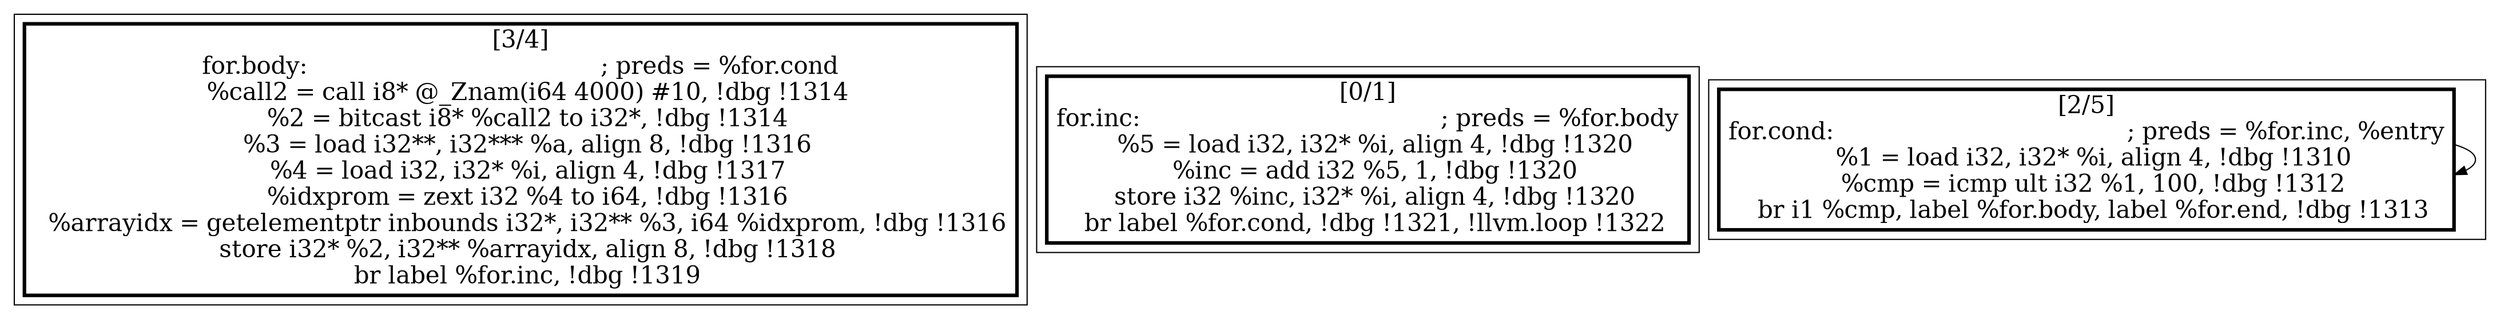 
digraph G {





subgraph cluster2 {


node716 [penwidth=3.0,fontsize=20,shape=rectangle,label="[3/4]
for.body:                                         ; preds = %for.cond
  %call2 = call i8* @_Znam(i64 4000) #10, !dbg !1314
  %2 = bitcast i8* %call2 to i32*, !dbg !1314
  %3 = load i32**, i32*** %a, align 8, !dbg !1316
  %4 = load i32, i32* %i, align 4, !dbg !1317
  %idxprom = zext i32 %4 to i64, !dbg !1316
  %arrayidx = getelementptr inbounds i32*, i32** %3, i64 %idxprom, !dbg !1316
  store i32* %2, i32** %arrayidx, align 8, !dbg !1318
  br label %for.inc, !dbg !1319
" ]



}

subgraph cluster0 {


node714 [penwidth=3.0,fontsize=20,shape=rectangle,label="[0/1]
for.inc:                                          ; preds = %for.body
  %5 = load i32, i32* %i, align 4, !dbg !1320
  %inc = add i32 %5, 1, !dbg !1320
  store i32 %inc, i32* %i, align 4, !dbg !1320
  br label %for.cond, !dbg !1321, !llvm.loop !1322
" ]



}

subgraph cluster1 {


node715 [penwidth=3.0,fontsize=20,shape=rectangle,label="[2/5]
for.cond:                                         ; preds = %for.inc, %entry
  %1 = load i32, i32* %i, align 4, !dbg !1310
  %cmp = icmp ult i32 %1, 100, !dbg !1312
  br i1 %cmp, label %for.body, label %for.end, !dbg !1313
" ]

node715->node715 [ ]


}

}
